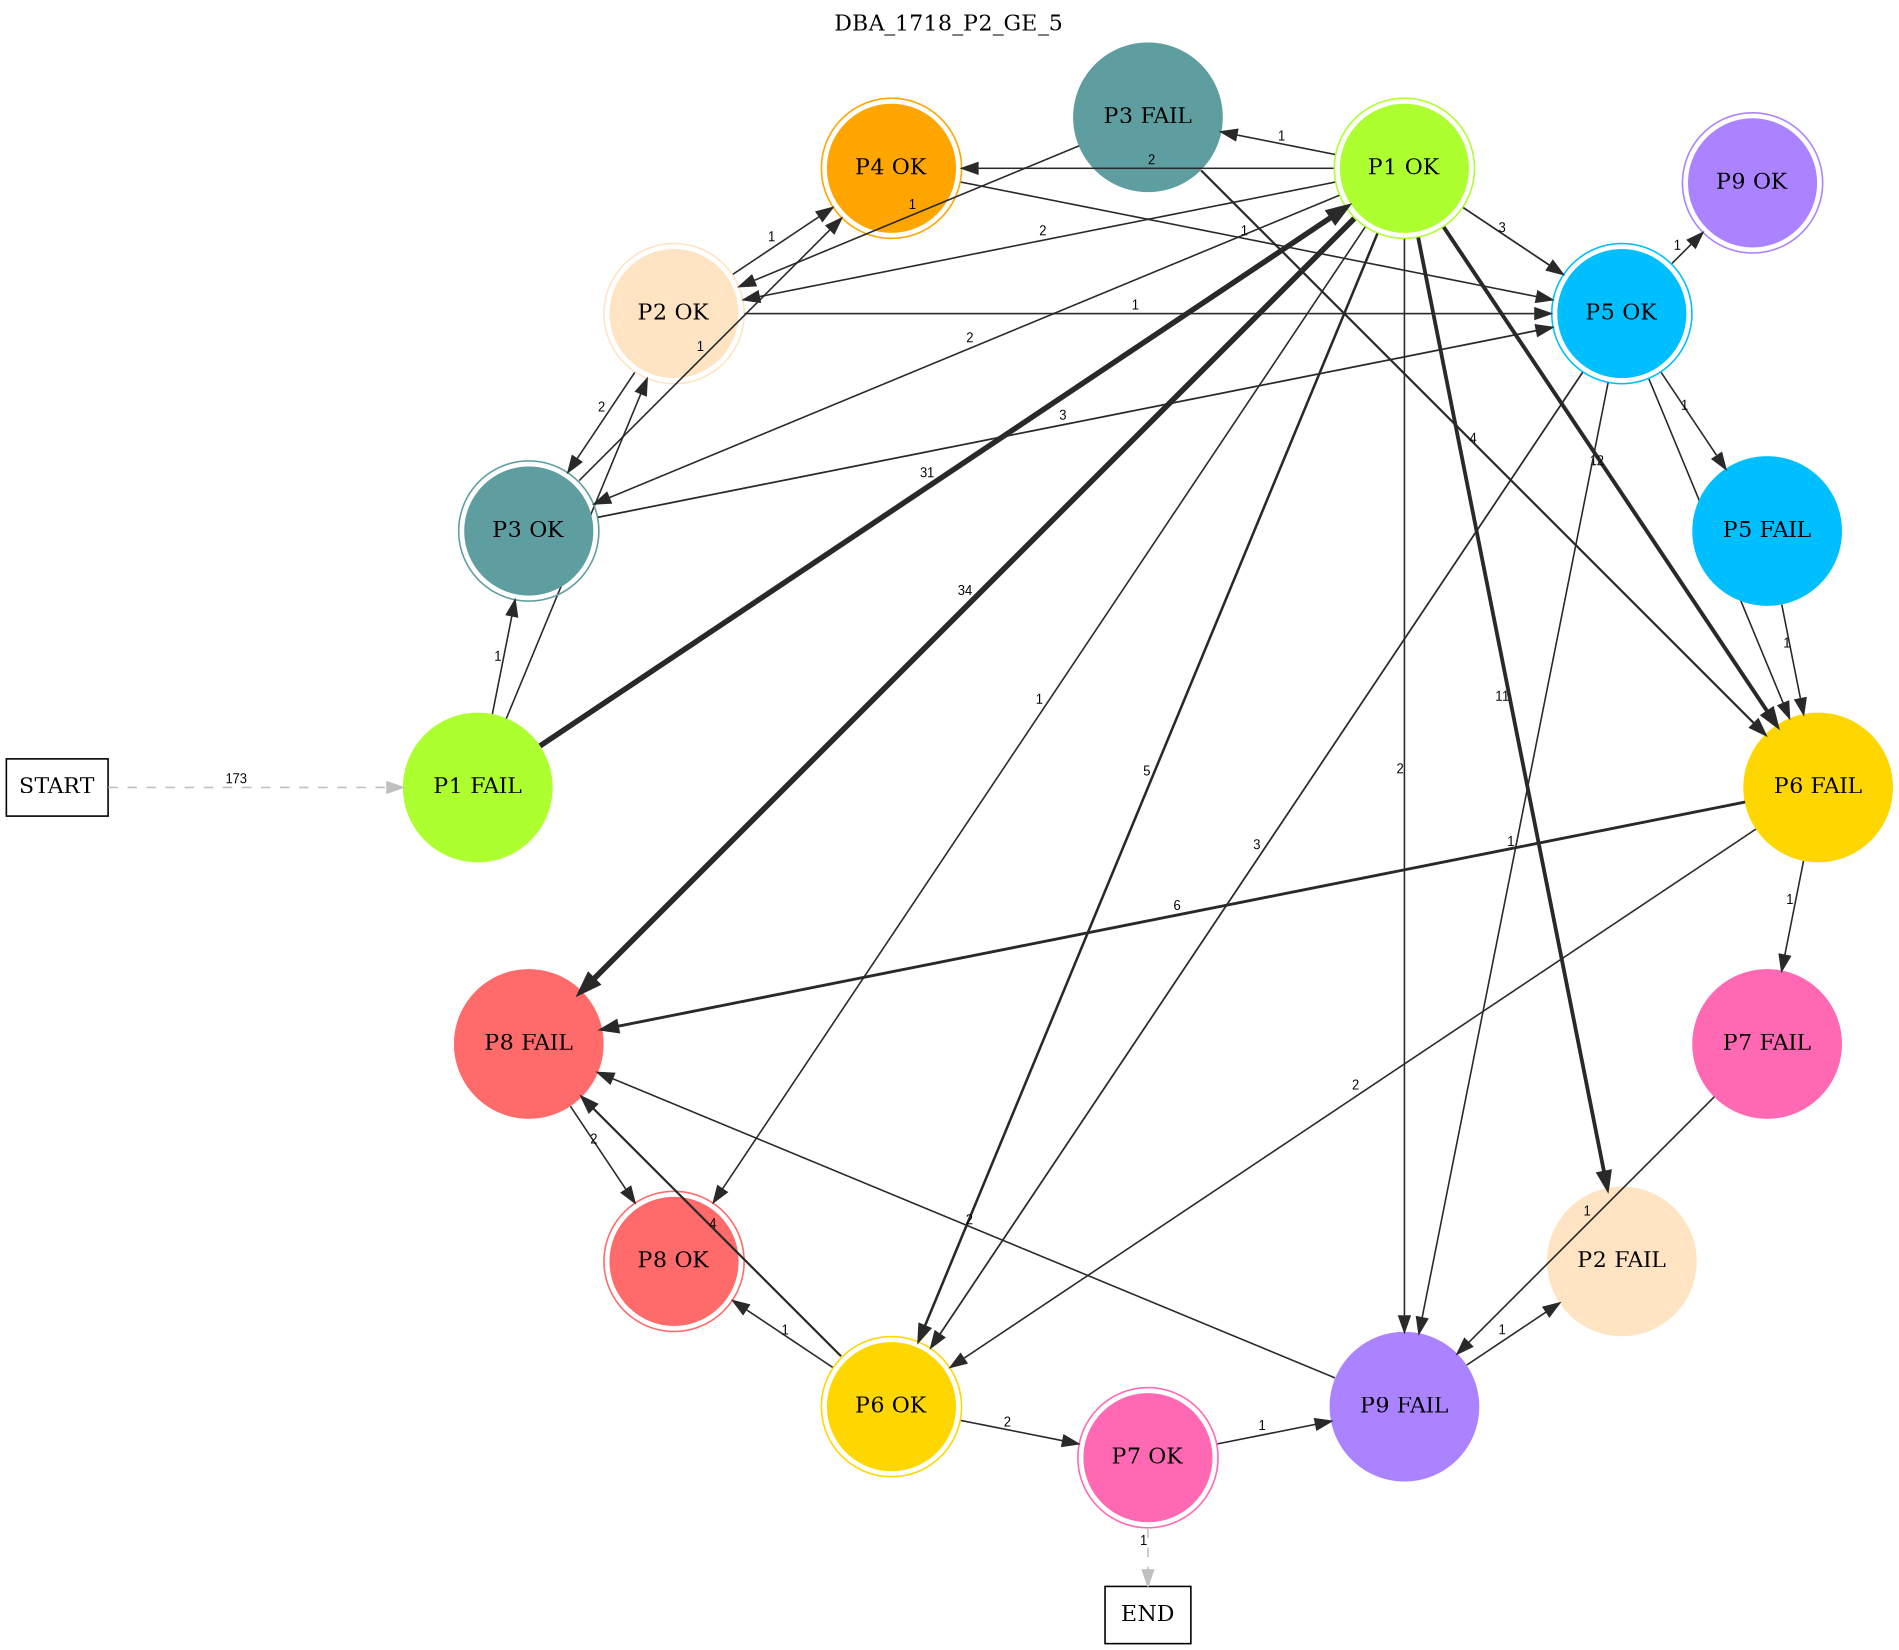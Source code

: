 digraph DBA_1718_P2_GE_5 {
	labelloc="t";
	label=DBA_1718_P2_GE_5;
	dpi = 150
	size="16,11!";
	margin = 0;
layout=circo;
"START" [shape=box, fillcolor=white, style=filled, color=black]
"P1 FAIL" [shape=circle, color=greenyellow, style=filled]
"P1 OK" [shape=circle, color=greenyellow, peripheries=2, style=filled]
"P2 FAIL" [shape=circle, color=bisque, style=filled]
"P3 FAIL" [shape=circle, color=cadetblue, style=filled]
"P6 FAIL" [shape=circle, color=gold, style=filled]
"P7 FAIL" [shape=circle, color=hotpink, style=filled]
"P9 FAIL" [shape=circle, color=mediumpurple1, style=filled]
"P2 OK" [shape=circle, color=bisque, peripheries=2, style=filled]
"P3 OK" [shape=circle, color=cadetblue, peripheries=2, style=filled]
"P5 OK" [shape=circle, color=deepskyblue, peripheries=2, style=filled]
"P8 FAIL" [shape=circle, color=indianred1, style=filled]
"P8 OK" [shape=circle, color=indianred1, peripheries=2, style=filled]
"P6 OK" [shape=circle, color=gold, peripheries=2, style=filled]
"P5 FAIL" [shape=circle, color=deepskyblue, style=filled]
"P7 OK" [shape=circle, color=hotpink, peripheries=2, style=filled]
"P4 OK" [shape=circle, color=orange, peripheries=2, style=filled]
"P9 OK" [shape=circle, color=mediumpurple1, peripheries=2, style=filled]
"END" [shape=box, fillcolor=white, style=filled, color=black]
"START" -> "P1 FAIL" [ style = dashed color=grey label ="173" labelfloat=false fontname="Arial" fontsize=8]

"P1 FAIL" -> "P1 OK" [ color=grey16 penwidth = "3.43398720448515"label ="31" labelfloat=false fontname="Arial" fontsize=8]

"P1 FAIL" -> "P2 OK" [ color=grey16 penwidth = "1"label ="1" labelfloat=false fontname="Arial" fontsize=8]

"P1 FAIL" -> "P3 OK" [ color=grey16 penwidth = "1"label ="1" labelfloat=false fontname="Arial" fontsize=8]

"P1 OK" -> "P2 FAIL" [ color=grey16 penwidth = "2.39789527279837"label ="11" labelfloat=false fontname="Arial" fontsize=8]

"P1 OK" -> "P3 FAIL" [ color=grey16 penwidth = "1"label ="1" labelfloat=false fontname="Arial" fontsize=8]

"P1 OK" -> "P6 FAIL" [ color=grey16 penwidth = "2.484906649788"label ="12" labelfloat=false fontname="Arial" fontsize=8]

"P1 OK" -> "P9 FAIL" [ color=grey16 penwidth = "1"label ="2" labelfloat=false fontname="Arial" fontsize=8]

"P1 OK" -> "P2 OK" [ color=grey16 penwidth = "1"label ="2" labelfloat=false fontname="Arial" fontsize=8]

"P1 OK" -> "P3 OK" [ color=grey16 penwidth = "1"label ="2" labelfloat=false fontname="Arial" fontsize=8]

"P1 OK" -> "P5 OK" [ color=grey16 penwidth = "1.09861228866811"label ="3" labelfloat=false fontname="Arial" fontsize=8]

"P1 OK" -> "P8 FAIL" [ color=grey16 penwidth = "3.52636052461616"label ="34" labelfloat=false fontname="Arial" fontsize=8]

"P1 OK" -> "P8 OK" [ color=grey16 penwidth = "1"label ="1" labelfloat=false fontname="Arial" fontsize=8]

"P1 OK" -> "P6 OK" [ color=grey16 penwidth = "1.6094379124341"label ="5" labelfloat=false fontname="Arial" fontsize=8]

"P1 OK" -> "P4 OK" [ color=grey16 penwidth = "1"label ="2" labelfloat=false fontname="Arial" fontsize=8]

"P3 FAIL" -> "P6 FAIL" [ color=grey16 penwidth = "1.38629436111989"label ="4" labelfloat=false fontname="Arial" fontsize=8]

"P3 FAIL" -> "P2 OK" [ color=grey16 penwidth = "1"label ="1" labelfloat=false fontname="Arial" fontsize=8]

"P6 FAIL" -> "P7 FAIL" [ color=grey16 penwidth = "1"label ="1" labelfloat=false fontname="Arial" fontsize=8]

"P6 FAIL" -> "P8 FAIL" [ color=grey16 penwidth = "1.79175946922805"label ="6" labelfloat=false fontname="Arial" fontsize=8]

"P6 FAIL" -> "P6 OK" [ color=grey16 penwidth = "1"label ="2" labelfloat=false fontname="Arial" fontsize=8]

"P7 FAIL" -> "P9 FAIL" [ color=grey16 penwidth = "1"label ="1" labelfloat=false fontname="Arial" fontsize=8]

"P9 FAIL" -> "P2 FAIL" [ color=grey16 penwidth = "1"label ="1" labelfloat=false fontname="Arial" fontsize=8]

"P9 FAIL" -> "P8 FAIL" [ color=grey16 penwidth = "1"label ="2" labelfloat=false fontname="Arial" fontsize=8]

"P2 OK" -> "P3 OK" [ color=grey16 penwidth = "1"label ="2" labelfloat=false fontname="Arial" fontsize=8]

"P2 OK" -> "P5 OK" [ color=grey16 penwidth = "1"label ="1" labelfloat=false fontname="Arial" fontsize=8]

"P2 OK" -> "P4 OK" [ color=grey16 penwidth = "1"label ="1" labelfloat=false fontname="Arial" fontsize=8]

"P3 OK" -> "P5 OK" [ color=grey16 penwidth = "1.09861228866811"label ="3" labelfloat=false fontname="Arial" fontsize=8]

"P3 OK" -> "P4 OK" [ color=grey16 penwidth = "1"label ="1" labelfloat=false fontname="Arial" fontsize=8]

"P5 OK" -> "P6 FAIL" [ color=grey16 penwidth = "1"label ="1" labelfloat=false fontname="Arial" fontsize=8]

"P5 OK" -> "P9 FAIL" [ color=grey16 penwidth = "1"label ="1" labelfloat=false fontname="Arial" fontsize=8]

"P5 OK" -> "P6 OK" [ color=grey16 penwidth = "1.09861228866811"label ="3" labelfloat=false fontname="Arial" fontsize=8]

"P5 OK" -> "P5 FAIL" [ color=grey16 penwidth = "1"label ="1" labelfloat=false fontname="Arial" fontsize=8]

"P5 OK" -> "P9 OK" [ color=grey16 penwidth = "1"label ="1" labelfloat=false fontname="Arial" fontsize=8]

"P8 FAIL" -> "P8 OK" [ color=grey16 penwidth = "1"label ="2" labelfloat=false fontname="Arial" fontsize=8]

"P6 OK" -> "P8 FAIL" [ color=grey16 penwidth = "1.38629436111989"label ="4" labelfloat=false fontname="Arial" fontsize=8]

"P6 OK" -> "P8 OK" [ color=grey16 penwidth = "1"label ="1" labelfloat=false fontname="Arial" fontsize=8]

"P6 OK" -> "P7 OK" [ color=grey16 penwidth = "1"label ="2" labelfloat=false fontname="Arial" fontsize=8]

"P5 FAIL" -> "P6 FAIL" [ color=grey16 penwidth = "1"label ="1" labelfloat=false fontname="Arial" fontsize=8]

"P7 OK" -> "P9 FAIL" [ color=grey16 penwidth = "1"label ="1" labelfloat=false fontname="Arial" fontsize=8]

"P7 OK" -> "END" [ style = dashed color=grey label ="1" labelfloat=false fontname="Arial" fontsize=8]

"P4 OK" -> "P5 OK" [ color=grey16 penwidth = "1"label ="1" labelfloat=false fontname="Arial" fontsize=8]

}

